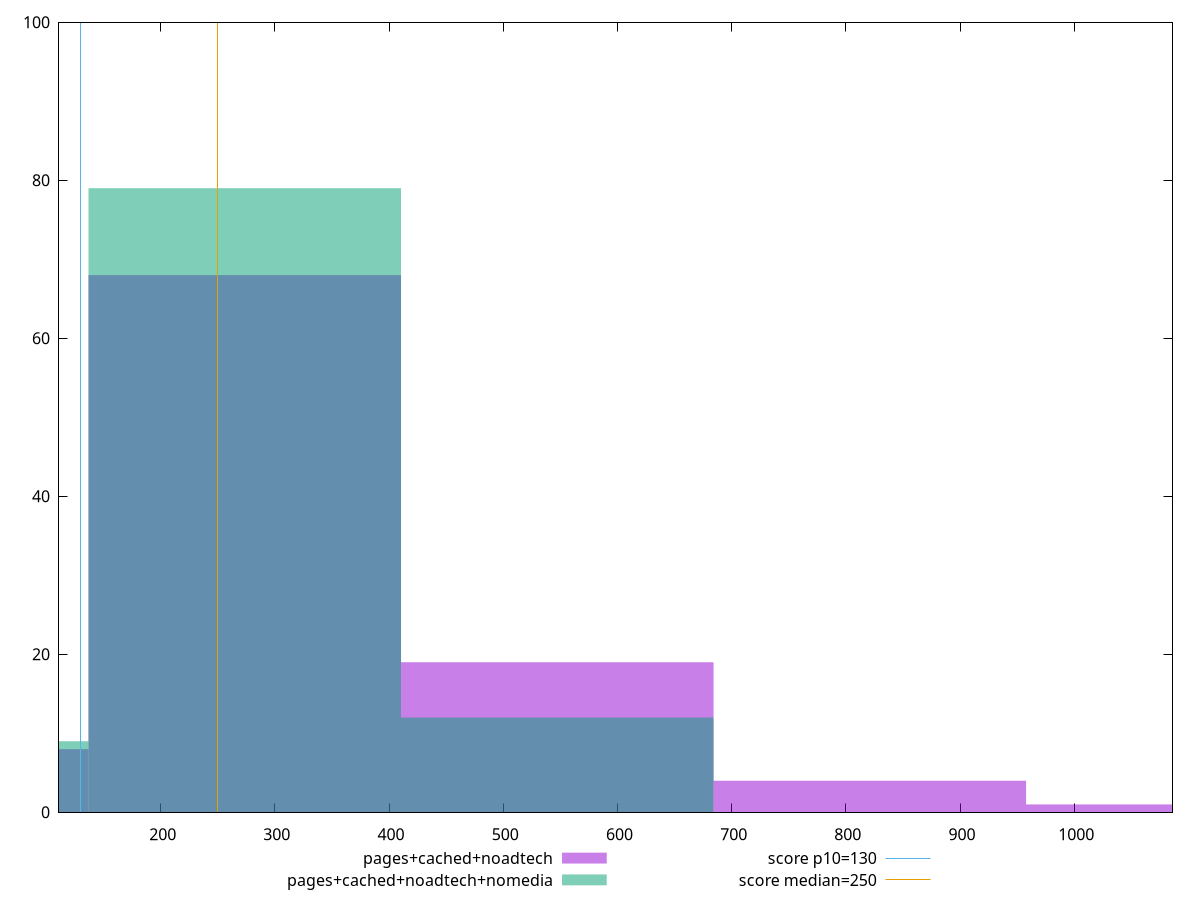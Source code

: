 reset

$pagesCachedNoadtech <<EOF
273.6492529524727 68
0 8
820.9477588574181 4
547.2985059049454 19
1094.5970118098908 1
EOF

$pagesCachedNoadtechNomedia <<EOF
273.6492529524727 79
547.2985059049454 12
0 9
EOF

set key outside below
set boxwidth 273.6492529524727
set xrange [111:1086.0000000000002]
set yrange [0:100]
set trange [0:100]
set style fill transparent solid 0.5 noborder

set parametric
set terminal svg size 640, 500 enhanced background rgb 'white'
set output "report_00015_2021-02-09T16-11-33.973Z/max-potential-fid/comparison/histogram/2_vs_3.svg"

plot $pagesCachedNoadtech title "pages+cached+noadtech" with boxes, \
     $pagesCachedNoadtechNomedia title "pages+cached+noadtech+nomedia" with boxes, \
     130,t title "score p10=130", \
     250,t title "score median=250"

reset

